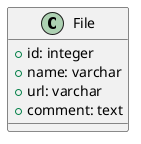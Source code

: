 @startuml
class File {
    +id: integer
    +name: varchar
'    линк к внешнему хранилищу, файлы лучше не хранить в БД
    +url: varchar
    +comment: text
}
@enduml